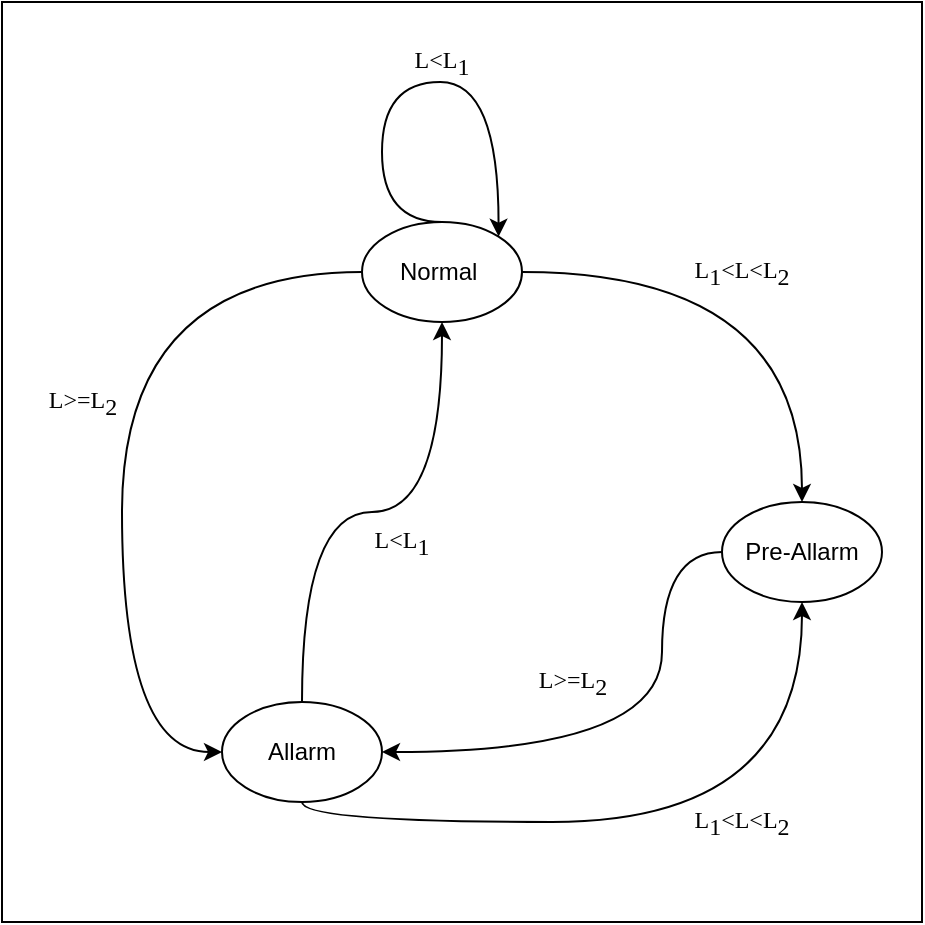 <mxfile version="14.1.1" type="device"><diagram id="XjAsYE4yZW7Dco0Wd4TN" name="Page-1"><mxGraphModel dx="1278" dy="548" grid="1" gridSize="10" guides="1" tooltips="1" connect="1" arrows="1" fold="1" page="1" pageScale="1" pageWidth="827" pageHeight="1169" math="0" shadow="0"><root><mxCell id="0"/><mxCell id="1" parent="0"/><mxCell id="-rm8YHGmOkLXYRcRdKQP-25" value="" style="whiteSpace=wrap;html=1;aspect=fixed;" vertex="1" parent="1"><mxGeometry x="140" y="50" width="460" height="460" as="geometry"/></mxCell><mxCell id="-rm8YHGmOkLXYRcRdKQP-10" style="edgeStyle=orthogonalEdgeStyle;rounded=0;orthogonalLoop=1;jettySize=auto;html=1;entryX=0;entryY=0.5;entryDx=0;entryDy=0;curved=1;" edge="1" parent="1" source="-rm8YHGmOkLXYRcRdKQP-6" target="-rm8YHGmOkLXYRcRdKQP-9"><mxGeometry relative="1" as="geometry"><Array as="points"><mxPoint x="200" y="185"/><mxPoint x="200" y="425"/></Array></mxGeometry></mxCell><mxCell id="-rm8YHGmOkLXYRcRdKQP-12" style="edgeStyle=orthogonalEdgeStyle;curved=1;rounded=0;orthogonalLoop=1;jettySize=auto;html=1;entryX=0.5;entryY=0;entryDx=0;entryDy=0;" edge="1" parent="1" source="-rm8YHGmOkLXYRcRdKQP-6" target="-rm8YHGmOkLXYRcRdKQP-8"><mxGeometry relative="1" as="geometry"/></mxCell><mxCell id="-rm8YHGmOkLXYRcRdKQP-6" value="&lt;span&gt;Normal&amp;nbsp;&lt;/span&gt;" style="ellipse;whiteSpace=wrap;html=1;" vertex="1" parent="1"><mxGeometry x="320" y="160" width="80" height="50" as="geometry"/></mxCell><mxCell id="-rm8YHGmOkLXYRcRdKQP-13" style="edgeStyle=orthogonalEdgeStyle;curved=1;rounded=0;orthogonalLoop=1;jettySize=auto;html=1;entryX=1;entryY=0.5;entryDx=0;entryDy=0;exitX=0;exitY=0.5;exitDx=0;exitDy=0;" edge="1" parent="1" source="-rm8YHGmOkLXYRcRdKQP-8" target="-rm8YHGmOkLXYRcRdKQP-9"><mxGeometry relative="1" as="geometry"><Array as="points"><mxPoint x="470" y="325"/><mxPoint x="470" y="425"/></Array></mxGeometry></mxCell><mxCell id="-rm8YHGmOkLXYRcRdKQP-8" value="Pre-Allarm" style="ellipse;whiteSpace=wrap;html=1;" vertex="1" parent="1"><mxGeometry x="500" y="300" width="80" height="50" as="geometry"/></mxCell><mxCell id="-rm8YHGmOkLXYRcRdKQP-14" style="edgeStyle=orthogonalEdgeStyle;curved=1;rounded=0;orthogonalLoop=1;jettySize=auto;html=1;entryX=0.5;entryY=1;entryDx=0;entryDy=0;" edge="1" parent="1" source="-rm8YHGmOkLXYRcRdKQP-9" target="-rm8YHGmOkLXYRcRdKQP-6"><mxGeometry relative="1" as="geometry"/></mxCell><mxCell id="-rm8YHGmOkLXYRcRdKQP-15" style="edgeStyle=orthogonalEdgeStyle;curved=1;rounded=0;orthogonalLoop=1;jettySize=auto;html=1;entryX=0.5;entryY=1;entryDx=0;entryDy=0;exitX=0.5;exitY=1;exitDx=0;exitDy=0;" edge="1" parent="1" source="-rm8YHGmOkLXYRcRdKQP-9" target="-rm8YHGmOkLXYRcRdKQP-8"><mxGeometry relative="1" as="geometry"><Array as="points"><mxPoint x="290" y="460"/><mxPoint x="540" y="460"/></Array></mxGeometry></mxCell><mxCell id="-rm8YHGmOkLXYRcRdKQP-9" value="Allarm" style="ellipse;whiteSpace=wrap;html=1;" vertex="1" parent="1"><mxGeometry x="250" y="400" width="80" height="50" as="geometry"/></mxCell><mxCell id="-rm8YHGmOkLXYRcRdKQP-17" value="&lt;font face=&quot;Comic Sans MS&quot; style=&quot;font-size: 12px&quot;&gt;L&amp;gt;=&lt;span id=&quot;docs-internal-guid-8caefb24-7fff-1aad-5367-20e31cacb9ac&quot;&gt;&lt;span style=&quot;background-color: transparent ; vertical-align: baseline&quot;&gt;L&lt;/span&gt;&lt;span style=&quot;background-color: transparent ; vertical-align: baseline&quot;&gt;&lt;span style=&quot;vertical-align: sub&quot;&gt;2&lt;/span&gt;&lt;/span&gt;&lt;/span&gt;&lt;/font&gt;" style="text;html=1;align=center;verticalAlign=middle;resizable=0;points=[];autosize=1;" vertex="1" parent="1"><mxGeometry x="155" y="240" width="50" height="20" as="geometry"/></mxCell><mxCell id="-rm8YHGmOkLXYRcRdKQP-18" style="edgeStyle=orthogonalEdgeStyle;curved=1;rounded=0;orthogonalLoop=1;jettySize=auto;html=1;entryX=0.5;entryY=0;entryDx=0;entryDy=0;" edge="1" parent="1" source="-rm8YHGmOkLXYRcRdKQP-6" target="-rm8YHGmOkLXYRcRdKQP-6"><mxGeometry relative="1" as="geometry"><Array as="points"><mxPoint x="400" y="160"/></Array></mxGeometry></mxCell><mxCell id="-rm8YHGmOkLXYRcRdKQP-19" style="edgeStyle=orthogonalEdgeStyle;curved=1;rounded=0;orthogonalLoop=1;jettySize=auto;html=1;exitX=0.5;exitY=0;exitDx=0;exitDy=0;entryX=1;entryY=0;entryDx=0;entryDy=0;" edge="1" parent="1" source="-rm8YHGmOkLXYRcRdKQP-6" target="-rm8YHGmOkLXYRcRdKQP-6"><mxGeometry relative="1" as="geometry"><mxPoint x="388" y="160" as="targetPoint"/><Array as="points"><mxPoint x="330" y="160"/><mxPoint x="330" y="90"/><mxPoint x="388" y="90"/></Array></mxGeometry></mxCell><mxCell id="-rm8YHGmOkLXYRcRdKQP-20" value="&lt;font face=&quot;Comic Sans MS&quot; style=&quot;font-size: 12px&quot;&gt;L&amp;lt;&lt;span id=&quot;docs-internal-guid-dd2833c5-7fff-dd97-4f86-c7c201f7130d&quot;&gt;&lt;span style=&quot;background-color: transparent ; vertical-align: baseline&quot;&gt;L&lt;/span&gt;&lt;span style=&quot;background-color: transparent ; vertical-align: baseline&quot;&gt;&lt;span style=&quot;vertical-align: sub&quot;&gt;1&lt;/span&gt;&lt;/span&gt;&lt;/span&gt;&lt;/font&gt;" style="text;html=1;strokeColor=none;fillColor=none;align=center;verticalAlign=middle;whiteSpace=wrap;rounded=0;" vertex="1" parent="1"><mxGeometry x="340" y="70" width="40" height="20" as="geometry"/></mxCell><mxCell id="-rm8YHGmOkLXYRcRdKQP-21" value="&lt;font style=&quot;font-size: 12px&quot; face=&quot;Comic Sans MS&quot;&gt;&lt;span id=&quot;docs-internal-guid-dd2833c5-7fff-dd97-4f86-c7c201f7130d&quot;&gt;&lt;span style=&quot;background-color: transparent ; vertical-align: baseline&quot;&gt;L&lt;/span&gt;&lt;span style=&quot;background-color: transparent ; vertical-align: baseline&quot;&gt;&lt;span style=&quot;vertical-align: sub&quot;&gt;1&lt;/span&gt;&lt;/span&gt;&lt;/span&gt;&amp;lt;L&amp;lt;&lt;span id=&quot;docs-internal-guid-8caefb24-7fff-1aad-5367-20e31cacb9ac&quot;&gt;&lt;span style=&quot;background-color: transparent ; vertical-align: baseline&quot;&gt;L&lt;/span&gt;&lt;span style=&quot;background-color: transparent ; vertical-align: baseline&quot;&gt;&lt;span style=&quot;vertical-align: sub&quot;&gt;2&lt;/span&gt;&lt;/span&gt;&lt;/span&gt;&lt;/font&gt;" style="text;html=1;strokeColor=none;fillColor=none;align=center;verticalAlign=middle;whiteSpace=wrap;rounded=0;" vertex="1" parent="1"><mxGeometry x="490" y="175" width="40" height="20" as="geometry"/></mxCell><mxCell id="-rm8YHGmOkLXYRcRdKQP-22" value="&lt;font face=&quot;Comic Sans MS&quot; style=&quot;font-size: 12px&quot;&gt;L&amp;gt;=&lt;span id=&quot;docs-internal-guid-8caefb24-7fff-1aad-5367-20e31cacb9ac&quot;&gt;&lt;span style=&quot;background-color: transparent ; vertical-align: baseline&quot;&gt;L&lt;/span&gt;&lt;span style=&quot;background-color: transparent ; vertical-align: baseline&quot;&gt;&lt;span style=&quot;vertical-align: sub&quot;&gt;2&lt;/span&gt;&lt;/span&gt;&lt;/span&gt;&lt;/font&gt;" style="text;html=1;align=center;verticalAlign=middle;resizable=0;points=[];autosize=1;" vertex="1" parent="1"><mxGeometry x="400" y="380" width="50" height="20" as="geometry"/></mxCell><mxCell id="-rm8YHGmOkLXYRcRdKQP-23" value="&lt;font style=&quot;font-size: 12px&quot; face=&quot;Comic Sans MS&quot;&gt;&lt;span id=&quot;docs-internal-guid-dd2833c5-7fff-dd97-4f86-c7c201f7130d&quot;&gt;&lt;span style=&quot;background-color: transparent ; vertical-align: baseline&quot;&gt;L&lt;/span&gt;&lt;span style=&quot;background-color: transparent ; vertical-align: baseline&quot;&gt;&lt;span style=&quot;vertical-align: sub&quot;&gt;1&lt;/span&gt;&lt;/span&gt;&lt;/span&gt;&amp;lt;L&amp;lt;&lt;span id=&quot;docs-internal-guid-8caefb24-7fff-1aad-5367-20e31cacb9ac&quot;&gt;&lt;span style=&quot;background-color: transparent ; vertical-align: baseline&quot;&gt;L&lt;/span&gt;&lt;span style=&quot;background-color: transparent ; vertical-align: baseline&quot;&gt;&lt;span style=&quot;vertical-align: sub&quot;&gt;2&lt;/span&gt;&lt;/span&gt;&lt;/span&gt;&lt;/font&gt;" style="text;html=1;strokeColor=none;fillColor=none;align=center;verticalAlign=middle;whiteSpace=wrap;rounded=0;" vertex="1" parent="1"><mxGeometry x="490" y="450" width="40" height="20" as="geometry"/></mxCell><mxCell id="-rm8YHGmOkLXYRcRdKQP-24" value="&lt;font face=&quot;Comic Sans MS&quot; style=&quot;font-size: 12px&quot;&gt;L&amp;lt;&lt;span id=&quot;docs-internal-guid-dd2833c5-7fff-dd97-4f86-c7c201f7130d&quot;&gt;&lt;span style=&quot;background-color: transparent ; vertical-align: baseline&quot;&gt;L&lt;/span&gt;&lt;span style=&quot;background-color: transparent ; vertical-align: baseline&quot;&gt;&lt;span style=&quot;vertical-align: sub&quot;&gt;1&lt;/span&gt;&lt;/span&gt;&lt;/span&gt;&lt;/font&gt;" style="text;html=1;strokeColor=none;fillColor=none;align=center;verticalAlign=middle;whiteSpace=wrap;rounded=0;" vertex="1" parent="1"><mxGeometry x="320" y="310" width="40" height="20" as="geometry"/></mxCell></root></mxGraphModel></diagram></mxfile>